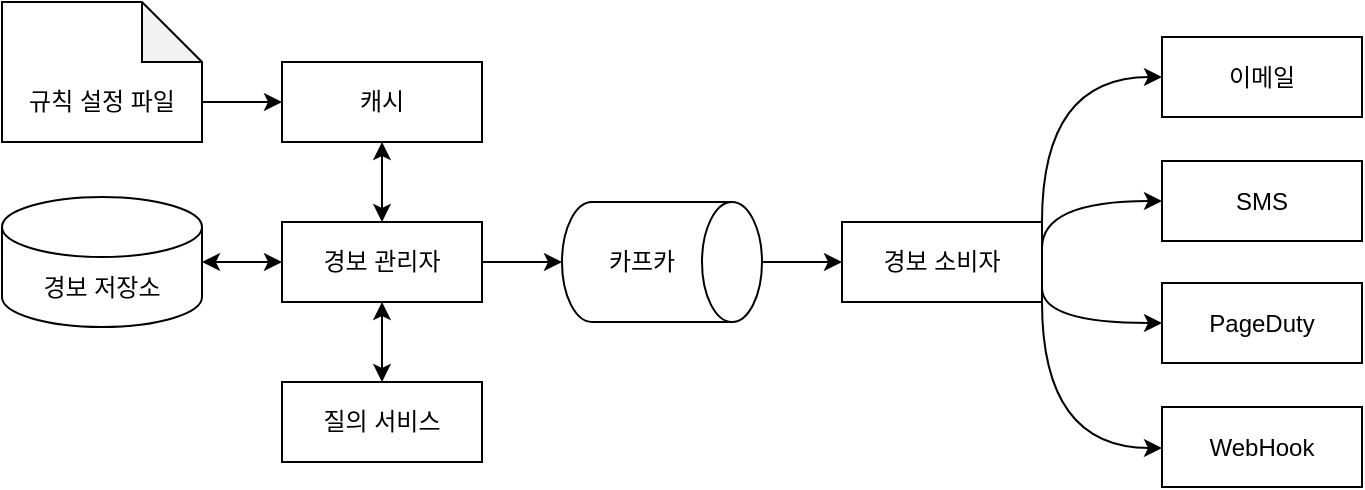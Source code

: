 <mxfile version="24.0.7" type="device">
  <diagram name="페이지-1" id="FLjpa34f3PNXlgoS4qd9">
    <mxGraphModel dx="1359" dy="802" grid="1" gridSize="10" guides="1" tooltips="1" connect="1" arrows="1" fold="1" page="1" pageScale="1" pageWidth="827" pageHeight="1169" math="0" shadow="0">
      <root>
        <mxCell id="0" />
        <mxCell id="1" parent="0" />
        <mxCell id="yL9FPbet30XF5RbIoYs2-21" style="edgeStyle=orthogonalEdgeStyle;rounded=0;orthogonalLoop=1;jettySize=auto;html=1;exitX=1;exitY=0.5;exitDx=0;exitDy=0;startArrow=none;startFill=0;" edge="1" parent="1" source="yL9FPbet30XF5RbIoYs2-1">
          <mxGeometry relative="1" as="geometry">
            <mxPoint x="500" y="380" as="targetPoint" />
          </mxGeometry>
        </mxCell>
        <mxCell id="yL9FPbet30XF5RbIoYs2-22" style="edgeStyle=orthogonalEdgeStyle;rounded=0;orthogonalLoop=1;jettySize=auto;html=1;exitX=0.5;exitY=1;exitDx=0;exitDy=0;entryX=0.5;entryY=0;entryDx=0;entryDy=0;startArrow=classic;startFill=1;" edge="1" parent="1" source="yL9FPbet30XF5RbIoYs2-1" target="yL9FPbet30XF5RbIoYs2-2">
          <mxGeometry relative="1" as="geometry" />
        </mxCell>
        <mxCell id="yL9FPbet30XF5RbIoYs2-23" style="edgeStyle=orthogonalEdgeStyle;rounded=0;orthogonalLoop=1;jettySize=auto;html=1;exitX=0.5;exitY=0;exitDx=0;exitDy=0;entryX=0.5;entryY=1;entryDx=0;entryDy=0;startArrow=classic;startFill=1;" edge="1" parent="1" source="yL9FPbet30XF5RbIoYs2-1" target="yL9FPbet30XF5RbIoYs2-3">
          <mxGeometry relative="1" as="geometry" />
        </mxCell>
        <mxCell id="yL9FPbet30XF5RbIoYs2-1" value="경보 관리자" style="rounded=0;whiteSpace=wrap;html=1;" vertex="1" parent="1">
          <mxGeometry x="360" y="360" width="100" height="40" as="geometry" />
        </mxCell>
        <mxCell id="yL9FPbet30XF5RbIoYs2-2" value="질의 서비스" style="rounded=0;whiteSpace=wrap;html=1;" vertex="1" parent="1">
          <mxGeometry x="360" y="440" width="100" height="40" as="geometry" />
        </mxCell>
        <mxCell id="yL9FPbet30XF5RbIoYs2-3" value="캐시&lt;span style=&quot;caret-color: rgba(0, 0, 0, 0); color: rgba(0, 0, 0, 0); font-family: monospace; font-size: 0px; text-align: start; white-space: nowrap;&quot;&gt;%3CmxGraphModel%3E%3Croot%3E%3CmxCell%20id%3D%220%22%2F%3E%3CmxCell%20id%3D%221%22%20parent%3D%220%22%2F%3E%3CmxCell%20id%3D%222%22%20value%3D%22%EA%B2%BD%EB%B3%B4%20%EA%B4%80%EB%A6%AC%EC%9E%90%22%20style%3D%22rounded%3D0%3BwhiteSpace%3Dwrap%3Bhtml%3D1%3B%22%20vertex%3D%221%22%20parent%3D%221%22%3E%3CmxGeometry%20x%3D%22360%22%20y%3D%22360%22%20width%3D%22100%22%20height%3D%2240%22%20as%3D%22geometry%22%2F%3E%3C%2FmxCell%3E%3C%2Froot%3E%3C%2FmxGraphModel%3E&lt;/span&gt;" style="rounded=0;whiteSpace=wrap;html=1;" vertex="1" parent="1">
          <mxGeometry x="360" y="280" width="100" height="40" as="geometry" />
        </mxCell>
        <mxCell id="yL9FPbet30XF5RbIoYs2-4" value="경보 저장소" style="shape=cylinder3;whiteSpace=wrap;html=1;boundedLbl=1;backgroundOutline=1;size=15;" vertex="1" parent="1">
          <mxGeometry x="220" y="347.5" width="100" height="65" as="geometry" />
        </mxCell>
        <mxCell id="yL9FPbet30XF5RbIoYs2-26" style="edgeStyle=orthogonalEdgeStyle;rounded=0;orthogonalLoop=1;jettySize=auto;html=1;exitX=0;exitY=0;exitDx=100;exitDy=50;exitPerimeter=0;entryX=0;entryY=0.5;entryDx=0;entryDy=0;" edge="1" parent="1" source="yL9FPbet30XF5RbIoYs2-5" target="yL9FPbet30XF5RbIoYs2-3">
          <mxGeometry relative="1" as="geometry" />
        </mxCell>
        <mxCell id="yL9FPbet30XF5RbIoYs2-5" value="&lt;div&gt;&lt;br&gt;&lt;/div&gt;&lt;div&gt;&lt;br&gt;&lt;/div&gt;규칙 설정 파일" style="shape=note;whiteSpace=wrap;html=1;backgroundOutline=1;darkOpacity=0.05;" vertex="1" parent="1">
          <mxGeometry x="220" y="250" width="100" height="70" as="geometry" />
        </mxCell>
        <mxCell id="yL9FPbet30XF5RbIoYs2-6" value="" style="shape=cylinder3;whiteSpace=wrap;html=1;boundedLbl=1;backgroundOutline=1;size=15;rotation=90;" vertex="1" parent="1">
          <mxGeometry x="520" y="330" width="60" height="100" as="geometry" />
        </mxCell>
        <mxCell id="yL9FPbet30XF5RbIoYs2-20" style="edgeStyle=orthogonalEdgeStyle;rounded=0;orthogonalLoop=1;jettySize=auto;html=1;exitX=1;exitY=0.5;exitDx=0;exitDy=0;entryX=0;entryY=0.5;entryDx=0;entryDy=0;" edge="1" parent="1" source="yL9FPbet30XF5RbIoYs2-7" target="yL9FPbet30XF5RbIoYs2-9">
          <mxGeometry relative="1" as="geometry" />
        </mxCell>
        <mxCell id="yL9FPbet30XF5RbIoYs2-7" value="카프카" style="rounded=0;whiteSpace=wrap;html=1;strokeColor=none;fillColor=none;" vertex="1" parent="1">
          <mxGeometry x="480" y="350" width="120" height="60" as="geometry" />
        </mxCell>
        <mxCell id="yL9FPbet30XF5RbIoYs2-9" value="&lt;div&gt;경보 소비자&lt;/div&gt;" style="rounded=0;whiteSpace=wrap;html=1;" vertex="1" parent="1">
          <mxGeometry x="640" y="360" width="100" height="40" as="geometry" />
        </mxCell>
        <mxCell id="yL9FPbet30XF5RbIoYs2-10" value="&lt;div&gt;이메일&lt;/div&gt;" style="rounded=0;whiteSpace=wrap;html=1;" vertex="1" parent="1">
          <mxGeometry x="800" y="267.5" width="100" height="40" as="geometry" />
        </mxCell>
        <mxCell id="yL9FPbet30XF5RbIoYs2-11" value="&lt;div&gt;SMS&lt;/div&gt;" style="rounded=0;whiteSpace=wrap;html=1;" vertex="1" parent="1">
          <mxGeometry x="800" y="329.5" width="100" height="40" as="geometry" />
        </mxCell>
        <mxCell id="yL9FPbet30XF5RbIoYs2-12" value="&lt;div&gt;PageDuty&lt;/div&gt;" style="rounded=0;whiteSpace=wrap;html=1;" vertex="1" parent="1">
          <mxGeometry x="800" y="390.5" width="100" height="40" as="geometry" />
        </mxCell>
        <mxCell id="yL9FPbet30XF5RbIoYs2-13" value="&lt;div&gt;WebHook&lt;/div&gt;" style="rounded=0;whiteSpace=wrap;html=1;" vertex="1" parent="1">
          <mxGeometry x="800" y="452.5" width="100" height="40" as="geometry" />
        </mxCell>
        <mxCell id="yL9FPbet30XF5RbIoYs2-14" style="edgeStyle=orthogonalEdgeStyle;rounded=0;orthogonalLoop=1;jettySize=auto;html=1;entryX=0;entryY=0.5;entryDx=0;entryDy=0;curved=1;" edge="1" parent="1" target="yL9FPbet30XF5RbIoYs2-10">
          <mxGeometry relative="1" as="geometry">
            <mxPoint x="740" y="360" as="sourcePoint" />
            <mxPoint x="780" y="350" as="targetPoint" />
            <Array as="points">
              <mxPoint x="740" y="288" />
            </Array>
          </mxGeometry>
        </mxCell>
        <mxCell id="yL9FPbet30XF5RbIoYs2-15" style="edgeStyle=orthogonalEdgeStyle;rounded=0;orthogonalLoop=1;jettySize=auto;html=1;exitX=1;exitY=1;exitDx=0;exitDy=0;curved=1;" edge="1" parent="1" source="yL9FPbet30XF5RbIoYs2-9">
          <mxGeometry relative="1" as="geometry">
            <mxPoint x="740" y="413" as="sourcePoint" />
            <mxPoint x="800" y="473" as="targetPoint" />
            <Array as="points">
              <mxPoint x="740" y="473" />
            </Array>
          </mxGeometry>
        </mxCell>
        <mxCell id="yL9FPbet30XF5RbIoYs2-16" style="edgeStyle=orthogonalEdgeStyle;rounded=0;orthogonalLoop=1;jettySize=auto;html=1;exitX=1;exitY=0;exitDx=0;exitDy=52.5;entryX=0;entryY=0.5;entryDx=0;entryDy=0;exitPerimeter=0;curved=1;" edge="1" parent="1" target="yL9FPbet30XF5RbIoYs2-11">
          <mxGeometry relative="1" as="geometry">
            <mxPoint x="740" y="373" as="sourcePoint" />
            <mxPoint x="780" y="370" as="targetPoint" />
            <Array as="points">
              <mxPoint x="740" y="350" />
            </Array>
          </mxGeometry>
        </mxCell>
        <mxCell id="yL9FPbet30XF5RbIoYs2-17" style="edgeStyle=orthogonalEdgeStyle;rounded=0;orthogonalLoop=1;jettySize=auto;html=1;exitX=1;exitY=0;exitDx=0;exitDy=52.5;entryX=0;entryY=0.5;entryDx=0;entryDy=0;exitPerimeter=0;curved=1;" edge="1" parent="1" target="yL9FPbet30XF5RbIoYs2-12">
          <mxGeometry relative="1" as="geometry">
            <mxPoint x="740" y="393" as="sourcePoint" />
            <mxPoint x="780" y="390" as="targetPoint" />
            <Array as="points">
              <mxPoint x="740" y="411" />
            </Array>
          </mxGeometry>
        </mxCell>
        <mxCell id="yL9FPbet30XF5RbIoYs2-24" style="edgeStyle=orthogonalEdgeStyle;rounded=0;orthogonalLoop=1;jettySize=auto;html=1;exitX=0;exitY=0.5;exitDx=0;exitDy=0;entryX=1;entryY=0.5;entryDx=0;entryDy=0;entryPerimeter=0;startArrow=classic;startFill=1;" edge="1" parent="1" source="yL9FPbet30XF5RbIoYs2-1" target="yL9FPbet30XF5RbIoYs2-4">
          <mxGeometry relative="1" as="geometry" />
        </mxCell>
      </root>
    </mxGraphModel>
  </diagram>
</mxfile>
